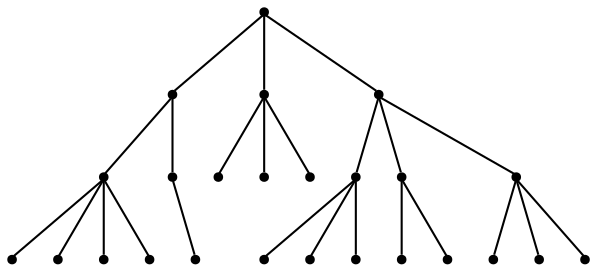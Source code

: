 graph {
  node [shape=point,comment="{\"directed\":false,\"doi\":\"10.1007/978-3-030-04414-5_2\",\"figure\":\"1 (3)\"}"]

  v0 [pos="1101.4171767457956,1671.9925593960304"]
  v1 [pos="1134.5150753343896,1627.5954159286662"]
  v2 [pos="1089.6391392545368,1627.595415928666"]
  v3 [pos="1067.2033968092296,1627.595415928666"]
  v4 [pos="1112.0781565033553,1627.595415928666"]
  v5 [pos="1067.333625888675,1716.8658470995829"]
  v6 [pos="1037.4183752971742,1671.9925593960302"]
  v7 [pos="1037.2850621794705,1627.595415928666"]
  v8 [pos="977.5848695614364,1716.8658470995829"]
  v9 [pos="999.8895403807637,1672.4707384366468"]
  v10 [pos="955.0146058184895,1672.4707384366468"]
  v11 [pos="977.4504913377364,1672.4707384366468"]
  v12 [pos="940.1882985538375,1761.7380856071022"]
  v13 [pos="828.0017331577167,1716.8658470995829"]
  v14 [pos="895.3145244801864,1671.9925593960304"]
  v15 [pos="872.7432115283474,1627.595415928666"]
  v16 [pos="895.1801303593819,1627.5954159286662"]
  v17 [pos="917.6169856019985,1627.595415928666"]
  v18 [pos="828.0017331577168,1671.9925593960304"]
  v19 [pos="842.8259420045847,1627.595415928666"]
  v20 [pos="812.9086724808221,1627.595415928666"]
  v21 [pos="760.6888782468295,1671.9925593960302"]
  v22 [pos="782.9924362688469,1627.595415928666"]
  v23 [pos="760.5544841260249,1627.5954159286662"]
  v24 [pos="738.1175652949905,1627.595415928666"]

  v0 -- v1 [id="-1",pos="1101.4171767457956,1671.9925593960304 1134.5150753343896,1627.5954159286662 1134.5150753343896,1627.5954159286662 1134.5150753343896,1627.5954159286662"]
  v21 -- v24 [id="-2",pos="760.6888782468295,1671.9925593960302 738.1175652949905,1627.595415928666 738.1175652949905,1627.595415928666 738.1175652949905,1627.595415928666"]
  v21 -- v23 [id="-3",pos="760.6888782468295,1671.9925593960302 760.5544841260249,1627.5954159286662 760.5544841260249,1627.5954159286662 760.5544841260249,1627.5954159286662"]
  v21 -- v22 [id="-4",pos="760.6888782468295,1671.9925593960302 782.9924362688469,1627.595415928666 782.9924362688469,1627.595415928666 782.9924362688469,1627.595415928666"]
  v13 -- v18 [id="-5",pos="828.0017331577167,1716.8658470995829 828.0017331577168,1671.9925593960304 828.0017331577168,1671.9925593960304 828.0017331577168,1671.9925593960304"]
  v13 -- v14 [id="-6",pos="828.0017331577167,1716.8658470995829 895.3145244801864,1671.9925593960304 895.3145244801864,1671.9925593960304 895.3145244801864,1671.9925593960304"]
  v13 -- v21 [id="-7",pos="828.0017331577167,1716.8658470995829 760.6888782468295,1671.9925593960302 760.6888782468295,1671.9925593960302 760.6888782468295,1671.9925593960302"]
  v18 -- v20 [id="-8",pos="828.0017331577168,1671.9925593960304 812.9086724808221,1627.595415928666 812.9086724808221,1627.595415928666 812.9086724808221,1627.595415928666"]
  v18 -- v19 [id="-9",pos="828.0017331577168,1671.9925593960304 842.8259420045847,1627.595415928666 842.8259420045847,1627.595415928666 842.8259420045847,1627.595415928666"]
  v14 -- v17 [id="-10",pos="895.3145244801864,1671.9925593960304 917.6169856019985,1627.595415928666 917.6169856019985,1627.595415928666 917.6169856019985,1627.595415928666"]
  v14 -- v16 [id="-11",pos="895.3145244801864,1671.9925593960304 895.1801303593819,1627.5954159286662 895.1801303593819,1627.5954159286662 895.1801303593819,1627.5954159286662"]
  v14 -- v15 [id="-12",pos="895.3145244801864,1671.9925593960304 872.7432115283474,1627.595415928666 872.7432115283474,1627.595415928666 872.7432115283474,1627.595415928666"]
  v12 -- v8 [id="-13",pos="940.1882985538375,1761.7380856071022 977.5848695614364,1716.8658470995829 977.5848695614364,1716.8658470995829 977.5848695614364,1716.8658470995829"]
  v12 -- v5 [id="-14",pos="940.1882985538375,1761.7380856071022 1067.333625888675,1716.8658470995829 1067.333625888675,1716.8658470995829 1067.333625888675,1716.8658470995829"]
  v12 -- v13 [id="-15",pos="940.1882985538375,1761.7380856071022 828.0017331577167,1716.8658470995829 828.0017331577167,1716.8658470995829 828.0017331577167,1716.8658470995829"]
  v8 -- v11 [id="-16",pos="977.5848695614364,1716.8658470995829 977.4504913377364,1672.4707384366468 977.4504913377364,1672.4707384366468 977.4504913377364,1672.4707384366468"]
  v8 -- v10 [id="-17",pos="977.5848695614364,1716.8658470995829 955.0146058184895,1672.4707384366468 955.0146058184895,1672.4707384366468 955.0146058184895,1672.4707384366468"]
  v8 -- v9 [id="-18",pos="977.5848695614364,1716.8658470995829 999.8895403807637,1672.4707384366468 999.8895403807637,1672.4707384366468 999.8895403807637,1672.4707384366468"]
  v6 -- v7 [id="-19",pos="1037.4183752971742,1671.9925593960302 1037.2850621794705,1627.595415928666 1037.2850621794705,1627.595415928666 1037.2850621794705,1627.595415928666"]
  v5 -- v0 [id="-20",pos="1067.333625888675,1716.8658470995829 1101.4171767457956,1671.9925593960304 1101.4171767457956,1671.9925593960304 1101.4171767457956,1671.9925593960304"]
  v5 -- v6 [id="-21",pos="1067.333625888675,1716.8658470995829 1037.4183752971742,1671.9925593960302 1037.4183752971742,1671.9925593960302 1037.4183752971742,1671.9925593960302"]
  v0 -- v4 [id="-22",pos="1101.4171767457956,1671.9925593960304 1112.0781565033553,1627.595415928666 1112.0781565033553,1627.595415928666 1112.0781565033553,1627.595415928666"]
  v0 -- v3 [id="-23",pos="1101.4171767457956,1671.9925593960304 1067.2033968092296,1627.595415928666 1067.2033968092296,1627.595415928666 1067.2033968092296,1627.595415928666"]
  v0 -- v2 [id="-24",pos="1101.4171767457956,1671.9925593960304 1089.6391392545368,1627.595415928666 1089.6391392545368,1627.595415928666 1089.6391392545368,1627.595415928666"]
}